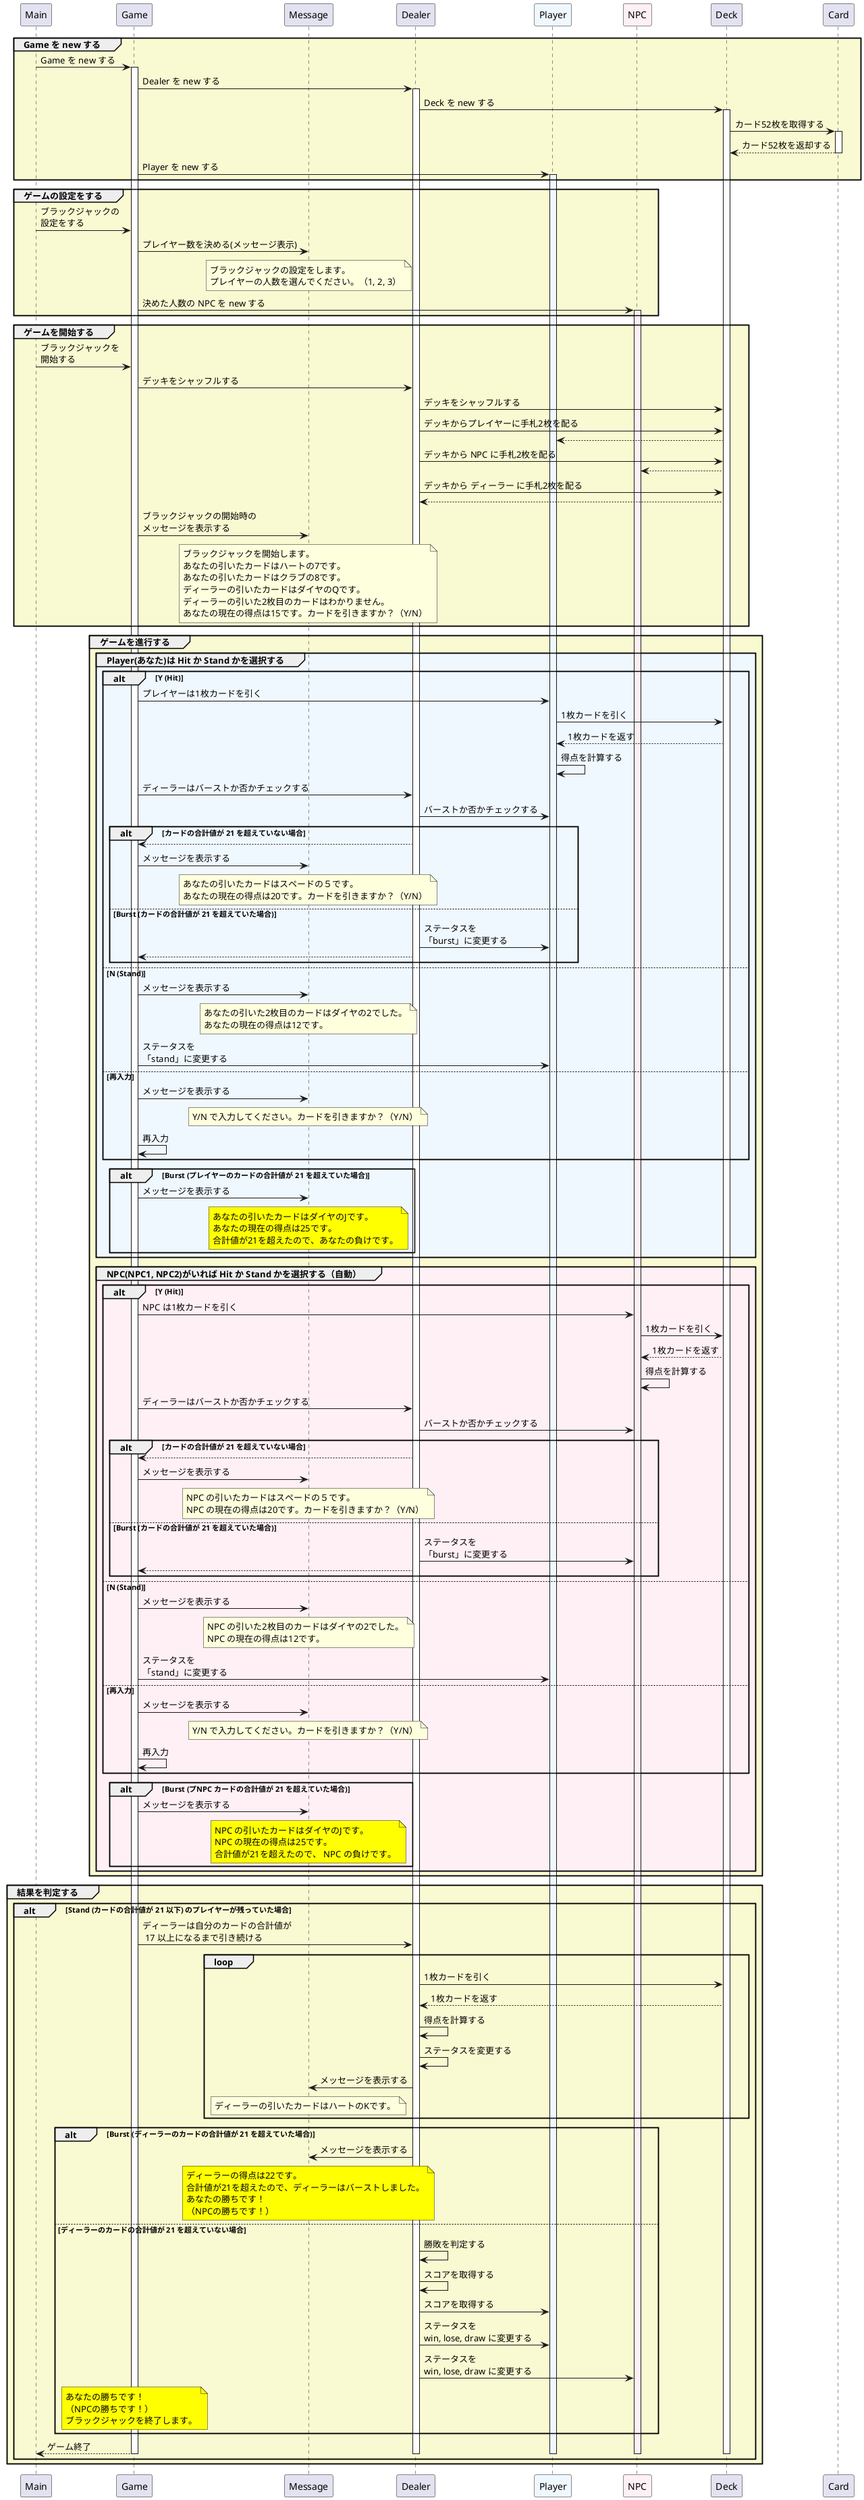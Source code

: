 @startuml Blackjack
participant Main order 10
participant Game order 20
participant Message order 30
participant Dealer order 40
participant Player order 50 #AliceBlue
participant NPC order 60 #LavenderBlush
participant Deck order 70
participant Card order 80

skinparam responseMessageBelowArrow true

group #LightGoldenRodYellow Game を new する
  Main -> Game : Game を new する
  activate Game
  Game ->  Dealer : Dealer を new する
  activate  Dealer
  Dealer -> Deck : Deck を new する
  activate Deck
  Deck -> Card : カード52枚を取得する
  activate Card
  Card --> Deck : カード52枚を返却する
  deactivate Card

  Game -> Player : Player を new する
  activate Player #AliceBlue
end

group #LightGoldenRodYellow ゲームの設定をする
  Main -> Game : ブラックジャックの\n設定をする
  Game -> Message : プレイヤー数を決める(メッセージ表示)
  note over Message
  ブラックジャックの設定をします。
  プレイヤーの人数を選んでください。（1, 2, 3）
  end note

  Game -> NPC : 決めた人数の NPC を new する
  activate NPC #LavenderBlush
end

group #LightGoldenRodYellow ゲームを開始する
  Main -> Game : ブラックジャックを\n開始する

  Game -> Dealer : デッキをシャッフルする
  Dealer -> Deck : デッキをシャッフルする

  Dealer -> Deck : デッキからプレイヤーに手札2枚を配る
  Deck --> Player

  Dealer -> Deck : デッキから NPC に手札2枚を配る
  Deck --> NPC

  Dealer -> Deck : デッキから ディーラー に手札2枚を配る
  Deck --> Dealer

  Game ->  Message : ブラックジャックの開始時の\nメッセージを表示する

  note over Message
    ブラックジャックを開始します。
    あなたの引いたカードはハートの7です。
    あなたの引いたカードはクラブの8です。
    ディーラーの引いたカードはダイヤのQです。
    ディーラーの引いた2枚目のカードはわかりません。
    あなたの現在の得点は15です。カードを引きますか？（Y/N）
  end note

end

group #LightGoldenRodYellow ゲームを進行する

  group #AliceBlue Player(あなた)は Hit か Stand かを選択する
    alt Y (Hit)
      Game -> Player : プレイヤーは1枚カードを引く
      Player -> Deck : 1枚カードを引く
      Deck --> Player : 1枚カードを返す
      Player -> Player : 得点を計算する

      Game -> Dealer : ディーラーはバーストか否かチェックする
      Dealer -> Player : バーストか否かチェックする

      alt カードの合計値が 21 を超えていない場合
        Dealer --> Game :

        Game ->  Message : メッセージを表示する
        note over Message
          あなたの引いたカードはスペードの５です。
          あなたの現在の得点は20です。カードを引きますか？（Y/N）
        end note
      else Burst (カードの合計値が 21 を超えていた場合)
        Dealer -> Player : ステータスを\n「burst」に変更する
        Dealer --> Game :

      end
    else N (Stand)

      Game ->  Message : メッセージを表示する
      note over Message
        あなたの引いた2枚目のカードはダイヤの2でした。
        あなたの現在の得点は12です。
      end note

      Game -> Player : ステータスを\n「stand」に変更する

    else 再入力
      Game ->  Message : メッセージを表示する
      note over Message
        Y/N で入力してください。カードを引きますか？（Y/N）
      end note
      Game -> Game : 再入力
    end

    alt Burst (プレイヤーのカードの合計値が 21 を超えていた場合)

      Game ->  Message : メッセージを表示する
      note over Message #Yellow
        あなたの引いたカードはダイヤのJです。
        あなたの現在の得点は25です。
        合計値が21を超えたので、あなたの負けです。
      end note
    end
  end

  group #LavenderBlush NPC(NPC1, NPC2)がいれば Hit か Stand かを選択する（自動）
    alt Y (Hit)
      Game -> NPC : NPC は1枚カードを引く
      NPC -> Deck : 1枚カードを引く
      Deck --> NPC : 1枚カードを返す
      NPC -> NPC : 得点を計算する

      Game -> Dealer : ディーラーはバーストか否かチェックする
      Dealer -> NPC : バーストか否かチェックする

      alt カードの合計値が 21 を超えていない場合
        Dealer --> Game :
        Game ->  Message : メッセージを表示する
        note over Message
          NPC の引いたカードはスペードの５です。
          NPC の現在の得点は20です。カードを引きますか？（Y/N）
        end note
      else Burst (カードの合計値が 21 を超えていた場合)
        Dealer -> NPC : ステータスを\n「burst」に変更する
        Dealer --> Game :

      end
    else N (Stand)

      Game ->  Message : メッセージを表示する
      note over Message
        NPC の引いた2枚目のカードはダイヤの2でした。
        NPC の現在の得点は12です。
      end note

      Game -> Player : ステータスを\n「stand」に変更する

    else 再入力
      Game ->  Message : メッセージを表示する
      note over Message
        Y/N で入力してください。カードを引きますか？（Y/N）
      end note
      Game -> Game : 再入力
    end

    alt Burst (プNPC カードの合計値が 21 を超えていた場合)
      Game ->  Message : メッセージを表示する
      note over Message #Yellow
        NPC の引いたカードはダイヤのJです。
        NPC の現在の得点は25です。
        合計値が21を超えたので、 NPC の負けです。
      end note
    end
  end

end

group #LightGoldenRodYellow 結果を判定する
  alt Stand (カードの合計値が 21 以下) のプレイヤーが残っていた場合

      Game -> Dealer : ディーラーは自分のカードの合計値が\n 17 以上になるまで引き続ける
    loop
      Dealer -> Deck : 1枚カードを引く
      Deck --> Dealer : 1枚カードを返す
      Dealer -> Dealer : 得点を計算する
      Dealer -> Dealer : ステータスを変更する
      Dealer ->  Message : メッセージを表示する
      note over Message
        ディーラーの引いたカードはハートのKです。
      end note
    end

    alt Burst (ディーラーのカードの合計値が 21 を超えていた場合)
      Dealer ->  Message : メッセージを表示する
      note over Message #Yellow
        ディーラーの得点は22です。
        合計値が21を超えたので、ディーラーはバーストしました。
        あなたの勝ちです！
        （NPCの勝ちです！）
      end note

    else ディーラーのカードの合計値が 21 を超えていない場合

      Dealer -> Dealer : 勝敗を判定する
      Dealer -> Dealer : スコアを取得する
      Dealer -> Player : スコアを取得する
      Dealer -> Player : ステータスを\nwin, lose, draw に変更する
      Dealer -> NPC : ステータスを\nwin, lose, draw に変更する


      note over Game #Yellow
        あなたの勝ちです！
        （NPCの勝ちです！）
        ブラックジャックを終了します。
      end note
    end
    Game --> Main : ゲーム終了
  deactivate Game
  deactivate Dealer
  deactivate Player
  deactivate NPC
  deactivate Deck
  end
end

@enduml

